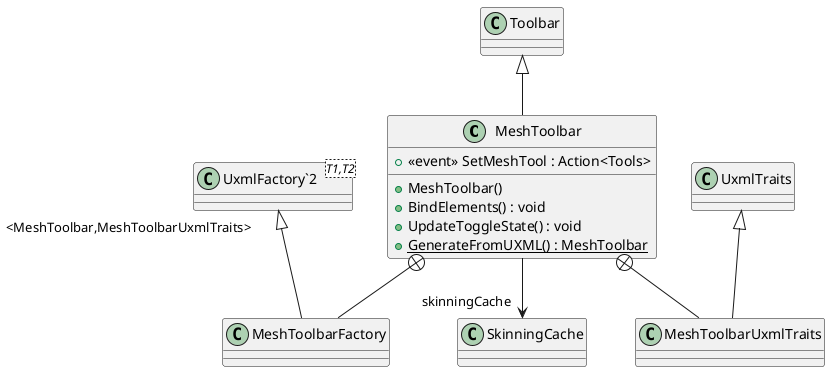 @startuml
class MeshToolbar {
    +  <<event>> SetMeshTool : Action<Tools> 
    + MeshToolbar()
    + BindElements() : void
    + UpdateToggleState() : void
    + {static} GenerateFromUXML() : MeshToolbar
}
class MeshToolbarFactory {
}
class MeshToolbarUxmlTraits {
}
class "UxmlFactory`2"<T1,T2> {
}
Toolbar <|-- MeshToolbar
MeshToolbar --> "skinningCache" SkinningCache
MeshToolbar +-- MeshToolbarFactory
"UxmlFactory`2" "<MeshToolbar,MeshToolbarUxmlTraits>" <|-- MeshToolbarFactory
MeshToolbar +-- MeshToolbarUxmlTraits
UxmlTraits <|-- MeshToolbarUxmlTraits
@enduml
